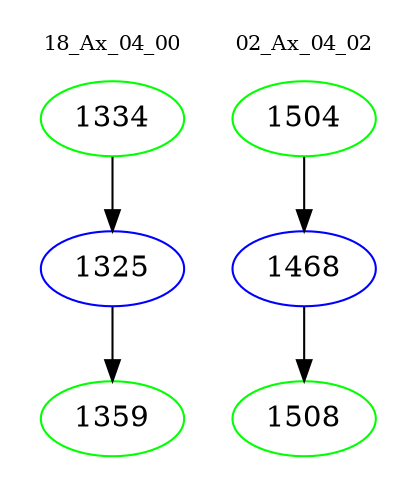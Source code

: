 digraph{
subgraph cluster_0 {
color = white
label = "18_Ax_04_00";
fontsize=10;
T0_1334 [label="1334", color="green"]
T0_1334 -> T0_1325 [color="black"]
T0_1325 [label="1325", color="blue"]
T0_1325 -> T0_1359 [color="black"]
T0_1359 [label="1359", color="green"]
}
subgraph cluster_1 {
color = white
label = "02_Ax_04_02";
fontsize=10;
T1_1504 [label="1504", color="green"]
T1_1504 -> T1_1468 [color="black"]
T1_1468 [label="1468", color="blue"]
T1_1468 -> T1_1508 [color="black"]
T1_1508 [label="1508", color="green"]
}
}
